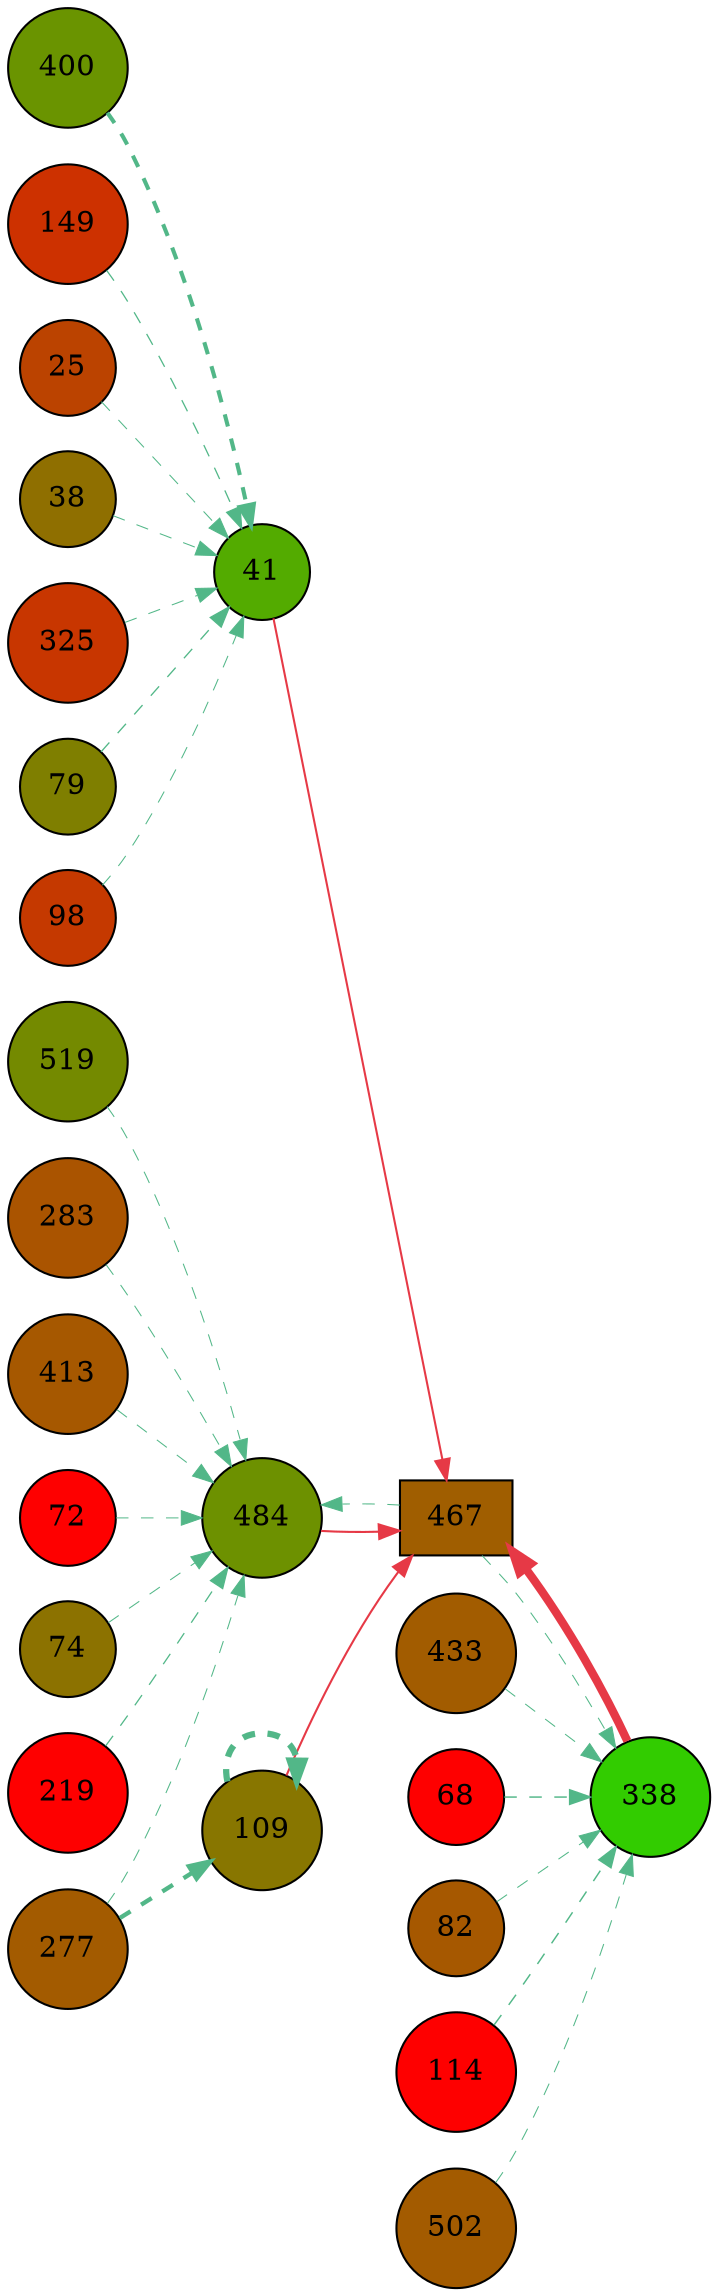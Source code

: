 digraph G{
rankdir=LR;
519 [style=filled, shape=circle, fillcolor="#748a00", label="519"];
400 [style=filled, shape=circle, fillcolor="#6a9400", label="400"];
149 [style=filled, shape=circle, fillcolor="#cd3100", label="149"];
277 [style=filled, shape=circle, fillcolor="#a35b00", label="277"];
25 [style=filled, shape=circle, fillcolor="#bb4300", label="25"];
283 [style=filled, shape=circle, fillcolor="#aa5400", label="283"];
413 [style=filled, shape=circle, fillcolor="#a65800", label="413"];
38 [style=filled, shape=circle, fillcolor="#8f6f00", label="38"];
41 [style=filled, shape=circle, fillcolor="#53ab00", label="41"];
433 [style=filled, shape=circle, fillcolor="#a25c00", label="433"];
68 [style=filled, shape=circle, fillcolor="#fe0000", label="68"];
325 [style=filled, shape=circle, fillcolor="#c83600", label="325"];
72 [style=filled, shape=circle, fillcolor="#fe0000", label="72"];
74 [style=filled, shape=circle, fillcolor="#8c7200", label="74"];
79 [style=filled, shape=circle, fillcolor="#7f7f00", label="79"];
338 [style=filled, shape=circle, fillcolor="#32cc00", label="338"];
467 [style=filled, shape=box, fillcolor="#a05e00", label="467"];
82 [style=filled, shape=circle, fillcolor="#a65800", label="82"];
219 [style=filled, shape=circle, fillcolor="#fe0000", label="219"];
98 [style=filled, shape=circle, fillcolor="#c53900", label="98"];
484 [style=filled, shape=circle, fillcolor="#6d9100", label="484"];
109 [style=filled, shape=circle, fillcolor="#887600", label="109"];
114 [style=filled, shape=circle, fillcolor="#fe0000", label="114"];
502 [style=filled, shape=circle, fillcolor="#a35b00", label="502"];
338 -> 467 [color="#e63946",penwidth=4.00];
41 -> 467 [color="#e63946",penwidth=1.00];
109 -> 467 [color="#e63946",penwidth=1.00];
484 -> 467 [color="#e63946",penwidth=1.00];
400 -> 41 [color="#52b788",style=dashed,penwidth=1.97];
79 -> 41 [color="#52b788",style=dashed,penwidth=0.64];
149 -> 41 [color="#52b788",style=dashed,penwidth=0.62];
325 -> 41 [color="#52b788",style=dashed,penwidth=0.50];
98 -> 41 [color="#52b788",style=dashed,penwidth=0.50];
38 -> 41 [color="#52b788",style=dashed,penwidth=0.50];
25 -> 41 [color="#52b788",style=dashed,penwidth=0.50];
68 -> 338 [color="#52b788",style=dashed,penwidth=0.71];
114 -> 338 [color="#52b788",style=dashed,penwidth=0.70];
82 -> 338 [color="#52b788",style=dashed,penwidth=0.50];
467 -> 338 [color="#52b788",style=dashed,penwidth=0.50];
502 -> 338 [color="#52b788",style=dashed,penwidth=0.50];
433 -> 338 [color="#52b788",style=dashed,penwidth=0.50];
219 -> 484 [color="#52b788",style=dashed,penwidth=0.62];
277 -> 484 [color="#52b788",style=dashed,penwidth=0.50];
413 -> 484 [color="#52b788",style=dashed,penwidth=0.50];
72 -> 484 [color="#52b788",style=dashed,penwidth=0.50];
74 -> 484 [color="#52b788",style=dashed,penwidth=0.50];
467 -> 484 [color="#52b788",style=dashed,penwidth=0.50];
283 -> 484 [color="#52b788",style=dashed,penwidth=0.50];
519 -> 484 [color="#52b788",style=dashed,penwidth=0.50];
109 -> 109 [color="#52b788",style=dashed,penwidth=3.00];
277 -> 109 [color="#52b788",style=dashed,penwidth=2.11];
}